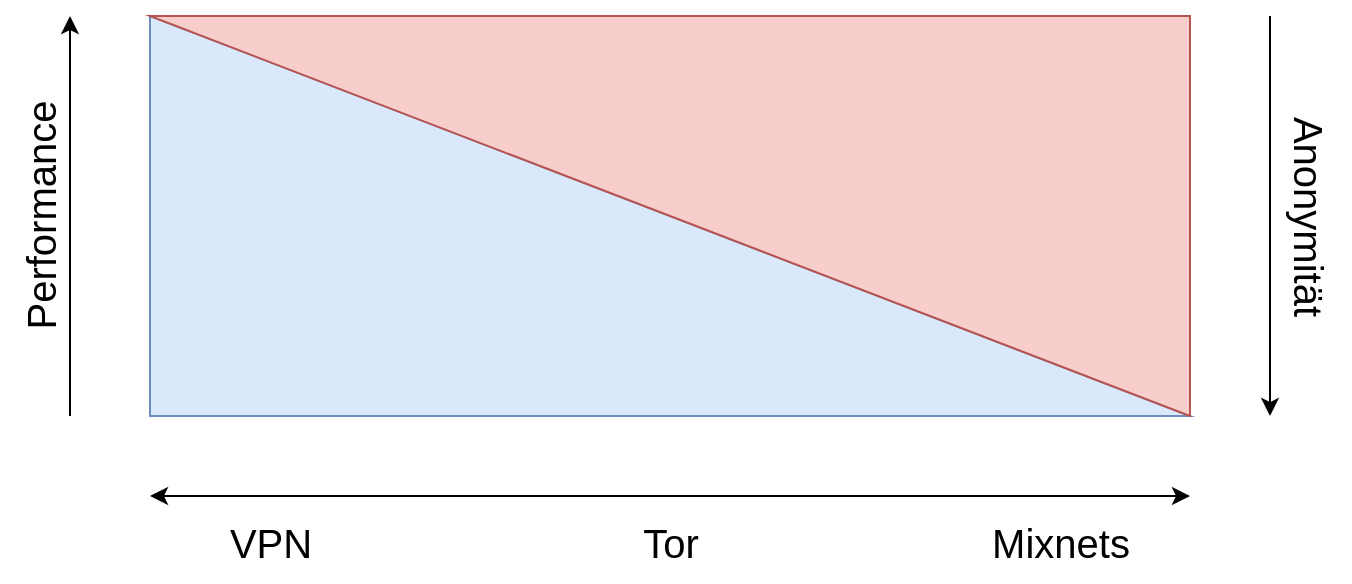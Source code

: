 <mxfile version="22.1.11" type="device">
  <diagram name="Seite-1" id="IGeXKpo_hskEIusnCLzc">
    <mxGraphModel dx="1050" dy="530" grid="1" gridSize="10" guides="1" tooltips="1" connect="1" arrows="1" fold="1" page="1" pageScale="1" pageWidth="827" pageHeight="1169" math="0" shadow="0">
      <root>
        <mxCell id="0" />
        <mxCell id="1" parent="0" />
        <mxCell id="liiTvRA26BwTrxl5mxeo-1" value="" style="endArrow=classic;startArrow=classic;html=1;rounded=0;" edge="1" parent="1">
          <mxGeometry width="50" height="50" relative="1" as="geometry">
            <mxPoint x="160" y="360" as="sourcePoint" />
            <mxPoint x="680" y="360" as="targetPoint" />
          </mxGeometry>
        </mxCell>
        <mxCell id="liiTvRA26BwTrxl5mxeo-2" value="" style="endArrow=classic;html=1;rounded=0;" edge="1" parent="1">
          <mxGeometry width="50" height="50" relative="1" as="geometry">
            <mxPoint x="120" y="320" as="sourcePoint" />
            <mxPoint x="120" y="120" as="targetPoint" />
          </mxGeometry>
        </mxCell>
        <mxCell id="liiTvRA26BwTrxl5mxeo-3" value="" style="endArrow=classic;html=1;rounded=0;" edge="1" parent="1">
          <mxGeometry width="50" height="50" relative="1" as="geometry">
            <mxPoint x="720" y="120" as="sourcePoint" />
            <mxPoint x="720" y="320" as="targetPoint" />
          </mxGeometry>
        </mxCell>
        <mxCell id="liiTvRA26BwTrxl5mxeo-9" value="" style="verticalLabelPosition=bottom;verticalAlign=top;html=1;shape=mxgraph.basic.orthogonal_triangle;fillColor=#dae8fc;strokeColor=#6c8ebf;" vertex="1" parent="1">
          <mxGeometry x="160" y="120" width="520" height="200" as="geometry" />
        </mxCell>
        <mxCell id="liiTvRA26BwTrxl5mxeo-11" value="" style="verticalLabelPosition=bottom;verticalAlign=top;html=1;shape=mxgraph.basic.orthogonal_triangle;rotation=-180;fillColor=#f8cecc;strokeColor=#b85450;" vertex="1" parent="1">
          <mxGeometry x="160" y="120" width="520" height="200" as="geometry" />
        </mxCell>
        <mxCell id="liiTvRA26BwTrxl5mxeo-12" value="Performance" style="text;html=1;align=center;verticalAlign=middle;resizable=0;points=[];autosize=1;strokeColor=none;fillColor=none;rotation=-90;fontSize=20;" vertex="1" parent="1">
          <mxGeometry x="35" y="200" width="140" height="40" as="geometry" />
        </mxCell>
        <mxCell id="liiTvRA26BwTrxl5mxeo-13" value="&lt;font style=&quot;font-size: 20px;&quot;&gt;Anonymität&lt;/font&gt;" style="text;html=1;align=center;verticalAlign=middle;resizable=0;points=[];autosize=1;strokeColor=none;fillColor=none;rotation=90;" vertex="1" parent="1">
          <mxGeometry x="680" y="200" width="120" height="40" as="geometry" />
        </mxCell>
        <mxCell id="liiTvRA26BwTrxl5mxeo-14" value="&lt;font style=&quot;font-size: 20px;&quot;&gt;Tor&lt;/font&gt;" style="text;html=1;align=center;verticalAlign=middle;resizable=0;points=[];autosize=1;strokeColor=none;fillColor=none;" vertex="1" parent="1">
          <mxGeometry x="395" y="363" width="50" height="40" as="geometry" />
        </mxCell>
        <mxCell id="liiTvRA26BwTrxl5mxeo-15" value="VPN" style="text;html=1;align=center;verticalAlign=middle;resizable=0;points=[];autosize=1;strokeColor=none;fillColor=none;fontSize=20;" vertex="1" parent="1">
          <mxGeometry x="190" y="363" width="60" height="40" as="geometry" />
        </mxCell>
        <mxCell id="liiTvRA26BwTrxl5mxeo-16" value="Mixnets" style="text;html=1;align=center;verticalAlign=middle;resizable=0;points=[];autosize=1;strokeColor=none;fillColor=none;fontSize=20;" vertex="1" parent="1">
          <mxGeometry x="570" y="363" width="90" height="40" as="geometry" />
        </mxCell>
      </root>
    </mxGraphModel>
  </diagram>
</mxfile>
